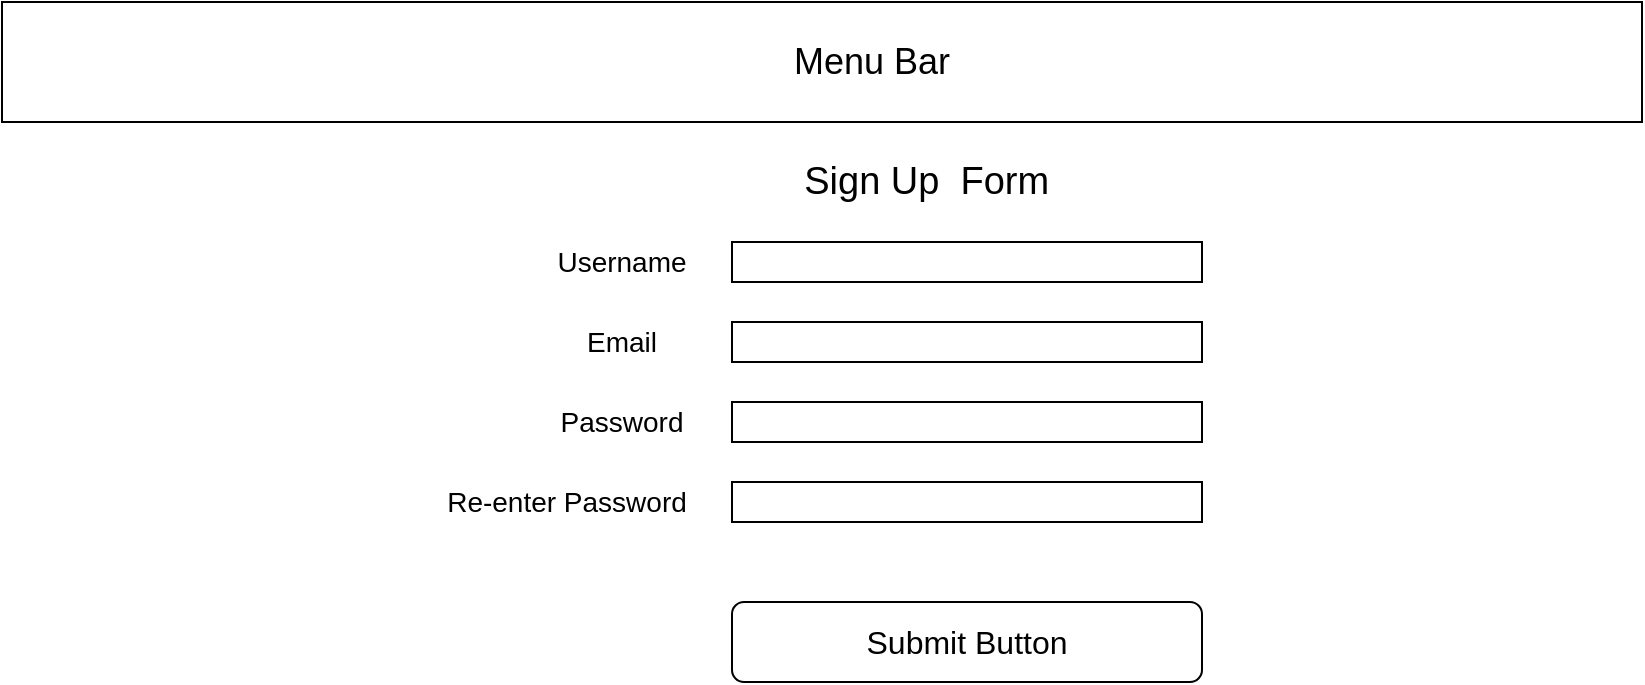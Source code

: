 <mxfile version="12.6.5" type="device"><diagram id="KS9qDpVRDcSzCMnc5_b4" name="Page-1"><mxGraphModel dx="1086" dy="806" grid="1" gridSize="10" guides="1" tooltips="1" connect="1" arrows="1" fold="1" page="1" pageScale="1" pageWidth="850" pageHeight="1100" math="0" shadow="0"><root><mxCell id="0"/><mxCell id="1" parent="0"/><mxCell id="m-ejE7aUuRxWoL1M6JmL-1" value="&lt;font style=&quot;font-size: 18px&quot;&gt;&amp;nbsp; &amp;nbsp; &amp;nbsp; &amp;nbsp; &amp;nbsp; Menu Bar&lt;/font&gt;" style="rounded=0;whiteSpace=wrap;html=1;" parent="1" vertex="1"><mxGeometry x="20" y="20" width="820" height="60" as="geometry"/></mxCell><mxCell id="m-ejE7aUuRxWoL1M6JmL-2" value="&lt;font style=&quot;font-size: 19px&quot;&gt;Sign Up&amp;nbsp; Form&amp;nbsp;&lt;/font&gt;" style="text;html=1;strokeColor=none;fillColor=none;align=center;verticalAlign=middle;whiteSpace=wrap;rounded=0;" parent="1" vertex="1"><mxGeometry x="290" y="100" width="390" height="20" as="geometry"/></mxCell><mxCell id="m-ejE7aUuRxWoL1M6JmL-3" value="&lt;font style=&quot;font-size: 14px&quot;&gt;Username&lt;/font&gt;" style="text;html=1;strokeColor=none;fillColor=none;align=center;verticalAlign=middle;whiteSpace=wrap;rounded=0;" parent="1" vertex="1"><mxGeometry x="310" y="140" width="40" height="20" as="geometry"/></mxCell><mxCell id="m-ejE7aUuRxWoL1M6JmL-4" value="" style="rounded=0;whiteSpace=wrap;html=1;" parent="1" vertex="1"><mxGeometry x="385" y="140" width="235" height="20" as="geometry"/></mxCell><mxCell id="m-ejE7aUuRxWoL1M6JmL-6" value="&lt;font style=&quot;font-size: 14px&quot;&gt;Password&lt;/font&gt;" style="text;html=1;strokeColor=none;fillColor=none;align=center;verticalAlign=middle;whiteSpace=wrap;rounded=0;" parent="1" vertex="1"><mxGeometry x="300" y="220" width="60" height="20" as="geometry"/></mxCell><mxCell id="m-ejE7aUuRxWoL1M6JmL-7" value="" style="rounded=0;whiteSpace=wrap;html=1;" parent="1" vertex="1"><mxGeometry x="385" y="220" width="235" height="20" as="geometry"/></mxCell><mxCell id="m-ejE7aUuRxWoL1M6JmL-8" value="&lt;font style=&quot;font-size: 16px&quot;&gt;Submit Button&lt;/font&gt;" style="rounded=1;whiteSpace=wrap;html=1;" parent="1" vertex="1"><mxGeometry x="385" y="320" width="235" height="40" as="geometry"/></mxCell><mxCell id="m-ejE7aUuRxWoL1M6JmL-9" value="&lt;font style=&quot;font-size: 14px&quot;&gt;Re-enter Password&lt;/font&gt;" style="text;html=1;strokeColor=none;fillColor=none;align=center;verticalAlign=middle;whiteSpace=wrap;rounded=0;" parent="1" vertex="1"><mxGeometry x="230" y="260" width="145" height="20" as="geometry"/></mxCell><mxCell id="m-ejE7aUuRxWoL1M6JmL-11" value="" style="rounded=0;whiteSpace=wrap;html=1;" parent="1" vertex="1"><mxGeometry x="385" y="260" width="235" height="20" as="geometry"/></mxCell><mxCell id="m-ejE7aUuRxWoL1M6JmL-12" value="&lt;font style=&quot;font-size: 14px&quot;&gt;Email&lt;/font&gt;" style="text;html=1;strokeColor=none;fillColor=none;align=center;verticalAlign=middle;whiteSpace=wrap;rounded=0;" parent="1" vertex="1"><mxGeometry x="300" y="180" width="60" height="20" as="geometry"/></mxCell><mxCell id="m-ejE7aUuRxWoL1M6JmL-13" value="" style="rounded=0;whiteSpace=wrap;html=1;" parent="1" vertex="1"><mxGeometry x="385" y="180" width="235" height="20" as="geometry"/></mxCell></root></mxGraphModel></diagram></mxfile>